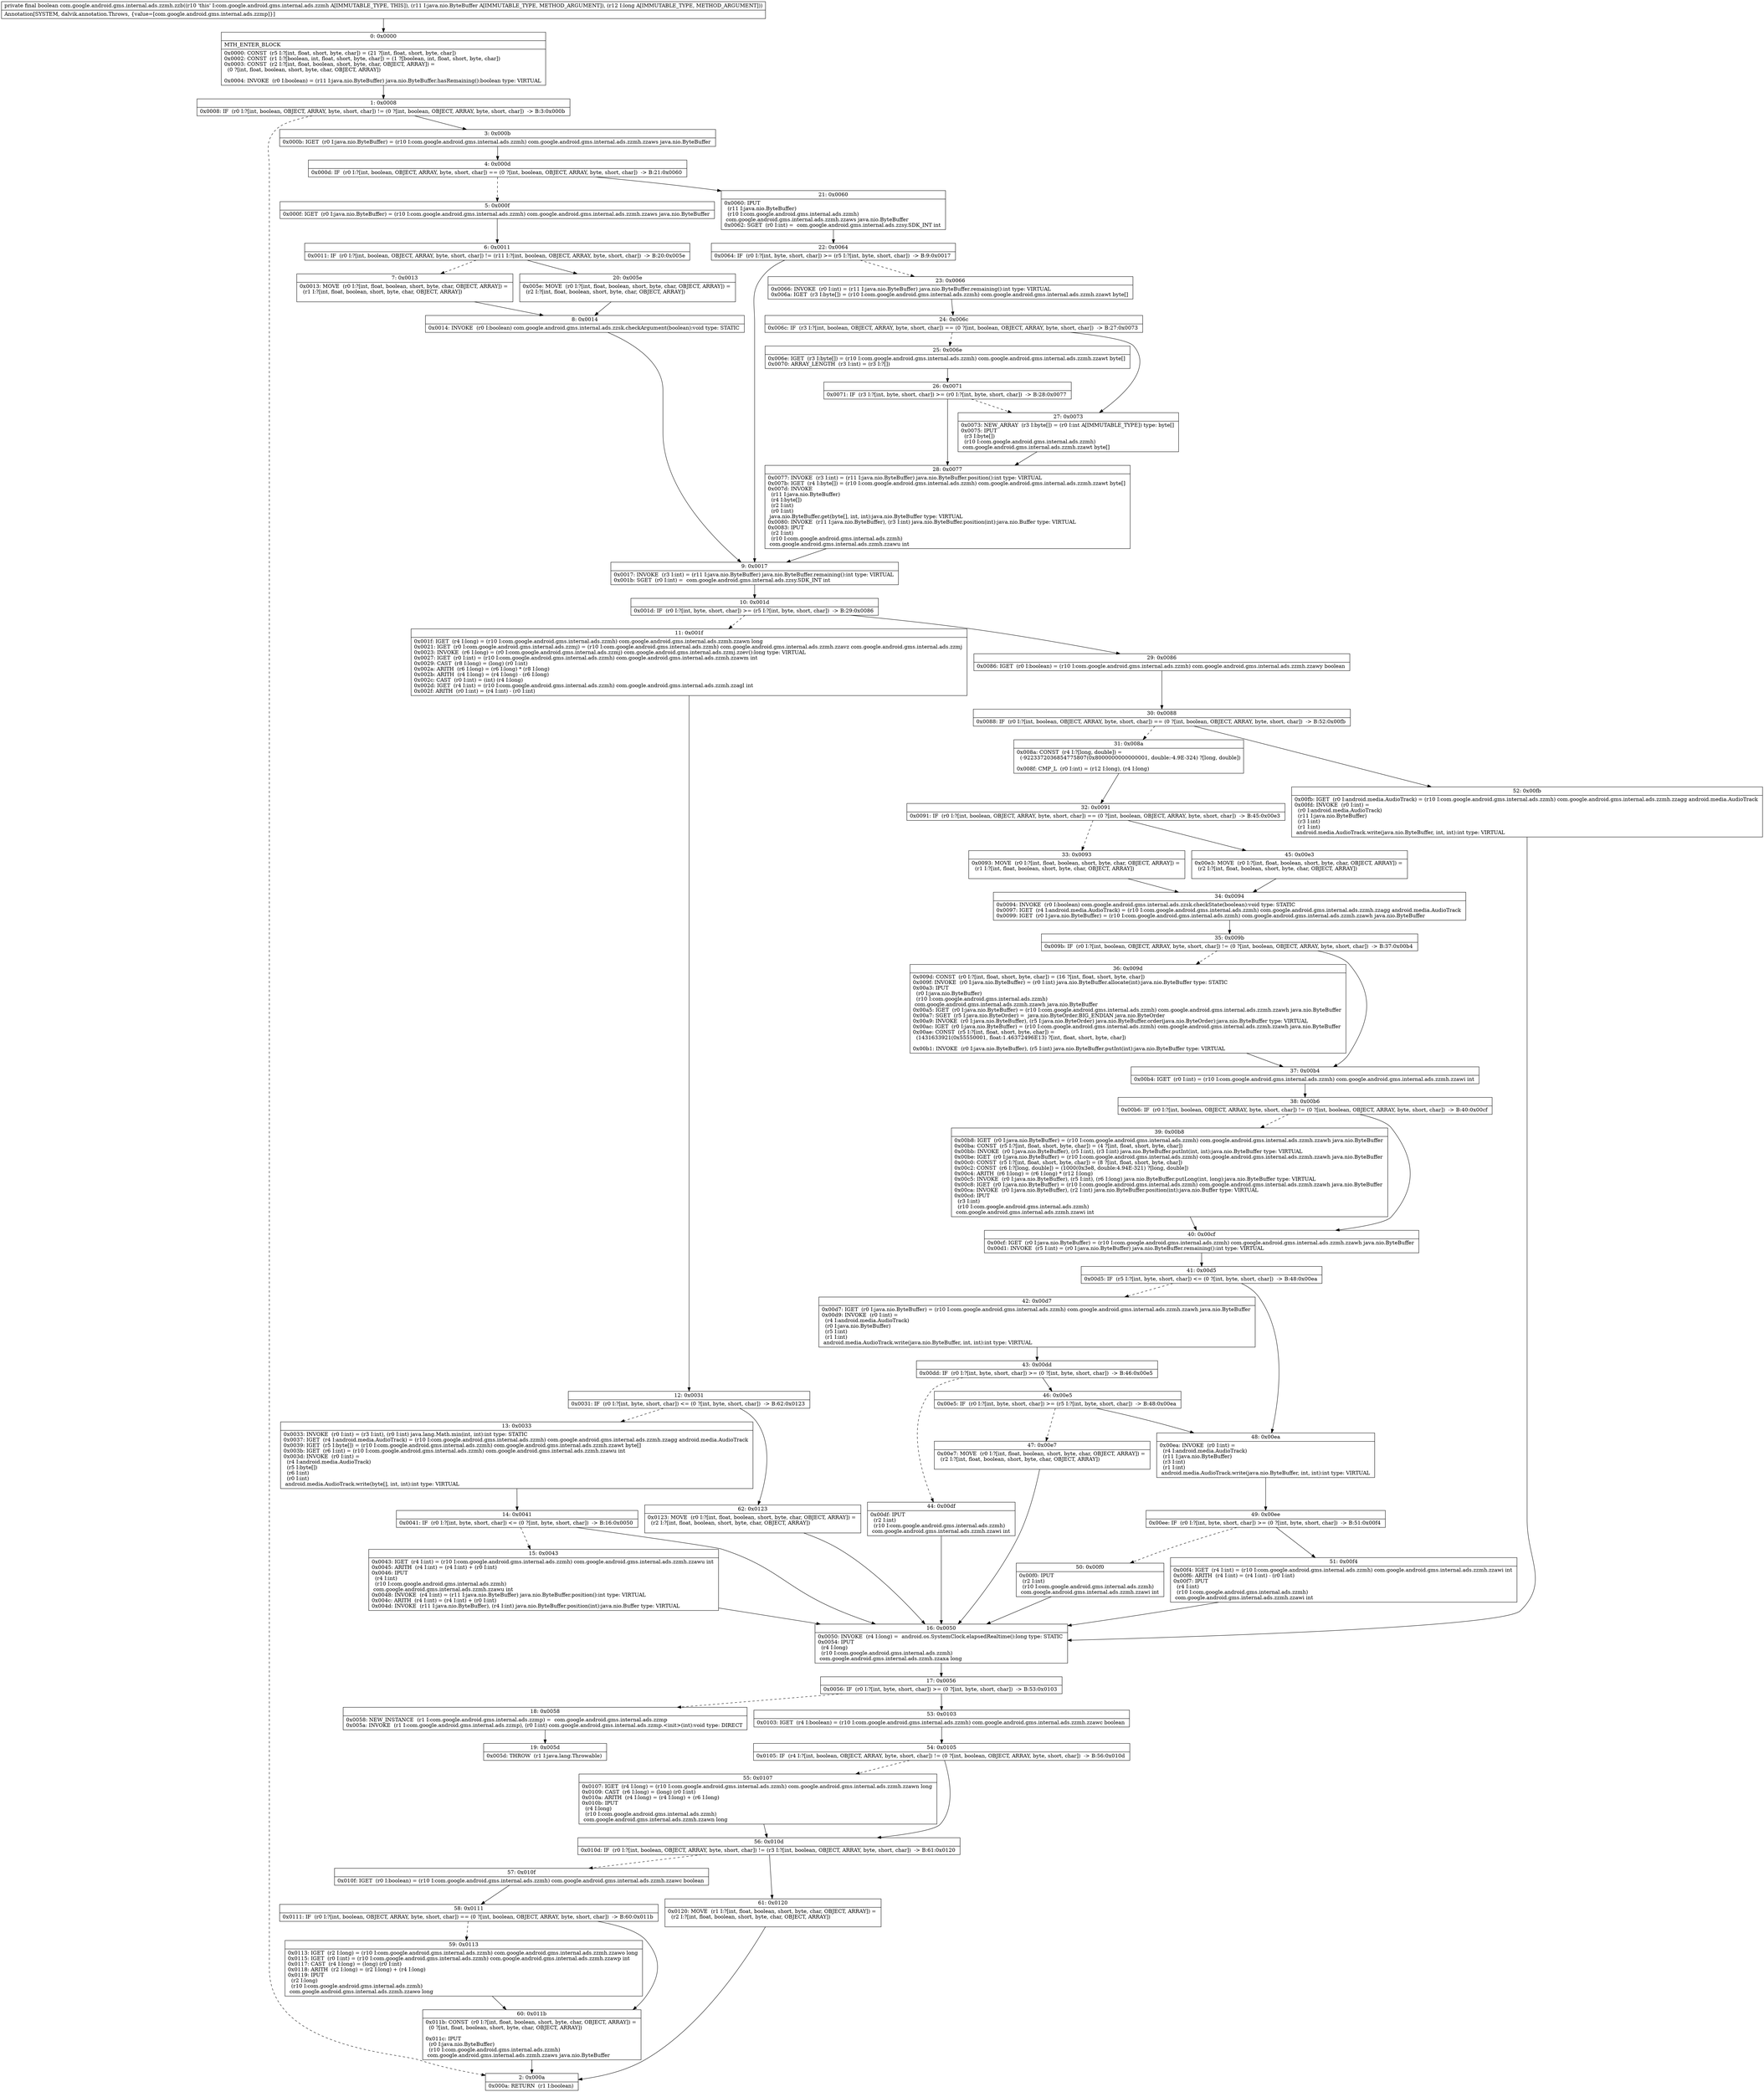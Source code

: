 digraph "CFG forcom.google.android.gms.internal.ads.zzmh.zzb(Ljava\/nio\/ByteBuffer;J)Z" {
Node_0 [shape=record,label="{0\:\ 0x0000|MTH_ENTER_BLOCK\l|0x0000: CONST  (r5 I:?[int, float, short, byte, char]) = (21 ?[int, float, short, byte, char]) \l0x0002: CONST  (r1 I:?[boolean, int, float, short, byte, char]) = (1 ?[boolean, int, float, short, byte, char]) \l0x0003: CONST  (r2 I:?[int, float, boolean, short, byte, char, OBJECT, ARRAY]) = \l  (0 ?[int, float, boolean, short, byte, char, OBJECT, ARRAY])\l \l0x0004: INVOKE  (r0 I:boolean) = (r11 I:java.nio.ByteBuffer) java.nio.ByteBuffer.hasRemaining():boolean type: VIRTUAL \l}"];
Node_1 [shape=record,label="{1\:\ 0x0008|0x0008: IF  (r0 I:?[int, boolean, OBJECT, ARRAY, byte, short, char]) != (0 ?[int, boolean, OBJECT, ARRAY, byte, short, char])  \-\> B:3:0x000b \l}"];
Node_2 [shape=record,label="{2\:\ 0x000a|0x000a: RETURN  (r1 I:boolean) \l}"];
Node_3 [shape=record,label="{3\:\ 0x000b|0x000b: IGET  (r0 I:java.nio.ByteBuffer) = (r10 I:com.google.android.gms.internal.ads.zzmh) com.google.android.gms.internal.ads.zzmh.zzaws java.nio.ByteBuffer \l}"];
Node_4 [shape=record,label="{4\:\ 0x000d|0x000d: IF  (r0 I:?[int, boolean, OBJECT, ARRAY, byte, short, char]) == (0 ?[int, boolean, OBJECT, ARRAY, byte, short, char])  \-\> B:21:0x0060 \l}"];
Node_5 [shape=record,label="{5\:\ 0x000f|0x000f: IGET  (r0 I:java.nio.ByteBuffer) = (r10 I:com.google.android.gms.internal.ads.zzmh) com.google.android.gms.internal.ads.zzmh.zzaws java.nio.ByteBuffer \l}"];
Node_6 [shape=record,label="{6\:\ 0x0011|0x0011: IF  (r0 I:?[int, boolean, OBJECT, ARRAY, byte, short, char]) != (r11 I:?[int, boolean, OBJECT, ARRAY, byte, short, char])  \-\> B:20:0x005e \l}"];
Node_7 [shape=record,label="{7\:\ 0x0013|0x0013: MOVE  (r0 I:?[int, float, boolean, short, byte, char, OBJECT, ARRAY]) = \l  (r1 I:?[int, float, boolean, short, byte, char, OBJECT, ARRAY])\l \l}"];
Node_8 [shape=record,label="{8\:\ 0x0014|0x0014: INVOKE  (r0 I:boolean) com.google.android.gms.internal.ads.zzsk.checkArgument(boolean):void type: STATIC \l}"];
Node_9 [shape=record,label="{9\:\ 0x0017|0x0017: INVOKE  (r3 I:int) = (r11 I:java.nio.ByteBuffer) java.nio.ByteBuffer.remaining():int type: VIRTUAL \l0x001b: SGET  (r0 I:int) =  com.google.android.gms.internal.ads.zzsy.SDK_INT int \l}"];
Node_10 [shape=record,label="{10\:\ 0x001d|0x001d: IF  (r0 I:?[int, byte, short, char]) \>= (r5 I:?[int, byte, short, char])  \-\> B:29:0x0086 \l}"];
Node_11 [shape=record,label="{11\:\ 0x001f|0x001f: IGET  (r4 I:long) = (r10 I:com.google.android.gms.internal.ads.zzmh) com.google.android.gms.internal.ads.zzmh.zzawn long \l0x0021: IGET  (r0 I:com.google.android.gms.internal.ads.zzmj) = (r10 I:com.google.android.gms.internal.ads.zzmh) com.google.android.gms.internal.ads.zzmh.zzavz com.google.android.gms.internal.ads.zzmj \l0x0023: INVOKE  (r6 I:long) = (r0 I:com.google.android.gms.internal.ads.zzmj) com.google.android.gms.internal.ads.zzmj.zzev():long type: VIRTUAL \l0x0027: IGET  (r0 I:int) = (r10 I:com.google.android.gms.internal.ads.zzmh) com.google.android.gms.internal.ads.zzmh.zzawm int \l0x0029: CAST  (r8 I:long) = (long) (r0 I:int) \l0x002a: ARITH  (r6 I:long) = (r6 I:long) * (r8 I:long) \l0x002b: ARITH  (r4 I:long) = (r4 I:long) \- (r6 I:long) \l0x002c: CAST  (r0 I:int) = (int) (r4 I:long) \l0x002d: IGET  (r4 I:int) = (r10 I:com.google.android.gms.internal.ads.zzmh) com.google.android.gms.internal.ads.zzmh.zzagl int \l0x002f: ARITH  (r0 I:int) = (r4 I:int) \- (r0 I:int) \l}"];
Node_12 [shape=record,label="{12\:\ 0x0031|0x0031: IF  (r0 I:?[int, byte, short, char]) \<= (0 ?[int, byte, short, char])  \-\> B:62:0x0123 \l}"];
Node_13 [shape=record,label="{13\:\ 0x0033|0x0033: INVOKE  (r0 I:int) = (r3 I:int), (r0 I:int) java.lang.Math.min(int, int):int type: STATIC \l0x0037: IGET  (r4 I:android.media.AudioTrack) = (r10 I:com.google.android.gms.internal.ads.zzmh) com.google.android.gms.internal.ads.zzmh.zzagg android.media.AudioTrack \l0x0039: IGET  (r5 I:byte[]) = (r10 I:com.google.android.gms.internal.ads.zzmh) com.google.android.gms.internal.ads.zzmh.zzawt byte[] \l0x003b: IGET  (r6 I:int) = (r10 I:com.google.android.gms.internal.ads.zzmh) com.google.android.gms.internal.ads.zzmh.zzawu int \l0x003d: INVOKE  (r0 I:int) = \l  (r4 I:android.media.AudioTrack)\l  (r5 I:byte[])\l  (r6 I:int)\l  (r0 I:int)\l android.media.AudioTrack.write(byte[], int, int):int type: VIRTUAL \l}"];
Node_14 [shape=record,label="{14\:\ 0x0041|0x0041: IF  (r0 I:?[int, byte, short, char]) \<= (0 ?[int, byte, short, char])  \-\> B:16:0x0050 \l}"];
Node_15 [shape=record,label="{15\:\ 0x0043|0x0043: IGET  (r4 I:int) = (r10 I:com.google.android.gms.internal.ads.zzmh) com.google.android.gms.internal.ads.zzmh.zzawu int \l0x0045: ARITH  (r4 I:int) = (r4 I:int) + (r0 I:int) \l0x0046: IPUT  \l  (r4 I:int)\l  (r10 I:com.google.android.gms.internal.ads.zzmh)\l com.google.android.gms.internal.ads.zzmh.zzawu int \l0x0048: INVOKE  (r4 I:int) = (r11 I:java.nio.ByteBuffer) java.nio.ByteBuffer.position():int type: VIRTUAL \l0x004c: ARITH  (r4 I:int) = (r4 I:int) + (r0 I:int) \l0x004d: INVOKE  (r11 I:java.nio.ByteBuffer), (r4 I:int) java.nio.ByteBuffer.position(int):java.nio.Buffer type: VIRTUAL \l}"];
Node_16 [shape=record,label="{16\:\ 0x0050|0x0050: INVOKE  (r4 I:long) =  android.os.SystemClock.elapsedRealtime():long type: STATIC \l0x0054: IPUT  \l  (r4 I:long)\l  (r10 I:com.google.android.gms.internal.ads.zzmh)\l com.google.android.gms.internal.ads.zzmh.zzaxa long \l}"];
Node_17 [shape=record,label="{17\:\ 0x0056|0x0056: IF  (r0 I:?[int, byte, short, char]) \>= (0 ?[int, byte, short, char])  \-\> B:53:0x0103 \l}"];
Node_18 [shape=record,label="{18\:\ 0x0058|0x0058: NEW_INSTANCE  (r1 I:com.google.android.gms.internal.ads.zzmp) =  com.google.android.gms.internal.ads.zzmp \l0x005a: INVOKE  (r1 I:com.google.android.gms.internal.ads.zzmp), (r0 I:int) com.google.android.gms.internal.ads.zzmp.\<init\>(int):void type: DIRECT \l}"];
Node_19 [shape=record,label="{19\:\ 0x005d|0x005d: THROW  (r1 I:java.lang.Throwable) \l}"];
Node_20 [shape=record,label="{20\:\ 0x005e|0x005e: MOVE  (r0 I:?[int, float, boolean, short, byte, char, OBJECT, ARRAY]) = \l  (r2 I:?[int, float, boolean, short, byte, char, OBJECT, ARRAY])\l \l}"];
Node_21 [shape=record,label="{21\:\ 0x0060|0x0060: IPUT  \l  (r11 I:java.nio.ByteBuffer)\l  (r10 I:com.google.android.gms.internal.ads.zzmh)\l com.google.android.gms.internal.ads.zzmh.zzaws java.nio.ByteBuffer \l0x0062: SGET  (r0 I:int) =  com.google.android.gms.internal.ads.zzsy.SDK_INT int \l}"];
Node_22 [shape=record,label="{22\:\ 0x0064|0x0064: IF  (r0 I:?[int, byte, short, char]) \>= (r5 I:?[int, byte, short, char])  \-\> B:9:0x0017 \l}"];
Node_23 [shape=record,label="{23\:\ 0x0066|0x0066: INVOKE  (r0 I:int) = (r11 I:java.nio.ByteBuffer) java.nio.ByteBuffer.remaining():int type: VIRTUAL \l0x006a: IGET  (r3 I:byte[]) = (r10 I:com.google.android.gms.internal.ads.zzmh) com.google.android.gms.internal.ads.zzmh.zzawt byte[] \l}"];
Node_24 [shape=record,label="{24\:\ 0x006c|0x006c: IF  (r3 I:?[int, boolean, OBJECT, ARRAY, byte, short, char]) == (0 ?[int, boolean, OBJECT, ARRAY, byte, short, char])  \-\> B:27:0x0073 \l}"];
Node_25 [shape=record,label="{25\:\ 0x006e|0x006e: IGET  (r3 I:byte[]) = (r10 I:com.google.android.gms.internal.ads.zzmh) com.google.android.gms.internal.ads.zzmh.zzawt byte[] \l0x0070: ARRAY_LENGTH  (r3 I:int) = (r3 I:?[]) \l}"];
Node_26 [shape=record,label="{26\:\ 0x0071|0x0071: IF  (r3 I:?[int, byte, short, char]) \>= (r0 I:?[int, byte, short, char])  \-\> B:28:0x0077 \l}"];
Node_27 [shape=record,label="{27\:\ 0x0073|0x0073: NEW_ARRAY  (r3 I:byte[]) = (r0 I:int A[IMMUTABLE_TYPE]) type: byte[] \l0x0075: IPUT  \l  (r3 I:byte[])\l  (r10 I:com.google.android.gms.internal.ads.zzmh)\l com.google.android.gms.internal.ads.zzmh.zzawt byte[] \l}"];
Node_28 [shape=record,label="{28\:\ 0x0077|0x0077: INVOKE  (r3 I:int) = (r11 I:java.nio.ByteBuffer) java.nio.ByteBuffer.position():int type: VIRTUAL \l0x007b: IGET  (r4 I:byte[]) = (r10 I:com.google.android.gms.internal.ads.zzmh) com.google.android.gms.internal.ads.zzmh.zzawt byte[] \l0x007d: INVOKE  \l  (r11 I:java.nio.ByteBuffer)\l  (r4 I:byte[])\l  (r2 I:int)\l  (r0 I:int)\l java.nio.ByteBuffer.get(byte[], int, int):java.nio.ByteBuffer type: VIRTUAL \l0x0080: INVOKE  (r11 I:java.nio.ByteBuffer), (r3 I:int) java.nio.ByteBuffer.position(int):java.nio.Buffer type: VIRTUAL \l0x0083: IPUT  \l  (r2 I:int)\l  (r10 I:com.google.android.gms.internal.ads.zzmh)\l com.google.android.gms.internal.ads.zzmh.zzawu int \l}"];
Node_29 [shape=record,label="{29\:\ 0x0086|0x0086: IGET  (r0 I:boolean) = (r10 I:com.google.android.gms.internal.ads.zzmh) com.google.android.gms.internal.ads.zzmh.zzawy boolean \l}"];
Node_30 [shape=record,label="{30\:\ 0x0088|0x0088: IF  (r0 I:?[int, boolean, OBJECT, ARRAY, byte, short, char]) == (0 ?[int, boolean, OBJECT, ARRAY, byte, short, char])  \-\> B:52:0x00fb \l}"];
Node_31 [shape=record,label="{31\:\ 0x008a|0x008a: CONST  (r4 I:?[long, double]) = \l  (\-9223372036854775807(0x8000000000000001, double:\-4.9E\-324) ?[long, double])\l \l0x008f: CMP_L  (r0 I:int) = (r12 I:long), (r4 I:long) \l}"];
Node_32 [shape=record,label="{32\:\ 0x0091|0x0091: IF  (r0 I:?[int, boolean, OBJECT, ARRAY, byte, short, char]) == (0 ?[int, boolean, OBJECT, ARRAY, byte, short, char])  \-\> B:45:0x00e3 \l}"];
Node_33 [shape=record,label="{33\:\ 0x0093|0x0093: MOVE  (r0 I:?[int, float, boolean, short, byte, char, OBJECT, ARRAY]) = \l  (r1 I:?[int, float, boolean, short, byte, char, OBJECT, ARRAY])\l \l}"];
Node_34 [shape=record,label="{34\:\ 0x0094|0x0094: INVOKE  (r0 I:boolean) com.google.android.gms.internal.ads.zzsk.checkState(boolean):void type: STATIC \l0x0097: IGET  (r4 I:android.media.AudioTrack) = (r10 I:com.google.android.gms.internal.ads.zzmh) com.google.android.gms.internal.ads.zzmh.zzagg android.media.AudioTrack \l0x0099: IGET  (r0 I:java.nio.ByteBuffer) = (r10 I:com.google.android.gms.internal.ads.zzmh) com.google.android.gms.internal.ads.zzmh.zzawh java.nio.ByteBuffer \l}"];
Node_35 [shape=record,label="{35\:\ 0x009b|0x009b: IF  (r0 I:?[int, boolean, OBJECT, ARRAY, byte, short, char]) != (0 ?[int, boolean, OBJECT, ARRAY, byte, short, char])  \-\> B:37:0x00b4 \l}"];
Node_36 [shape=record,label="{36\:\ 0x009d|0x009d: CONST  (r0 I:?[int, float, short, byte, char]) = (16 ?[int, float, short, byte, char]) \l0x009f: INVOKE  (r0 I:java.nio.ByteBuffer) = (r0 I:int) java.nio.ByteBuffer.allocate(int):java.nio.ByteBuffer type: STATIC \l0x00a3: IPUT  \l  (r0 I:java.nio.ByteBuffer)\l  (r10 I:com.google.android.gms.internal.ads.zzmh)\l com.google.android.gms.internal.ads.zzmh.zzawh java.nio.ByteBuffer \l0x00a5: IGET  (r0 I:java.nio.ByteBuffer) = (r10 I:com.google.android.gms.internal.ads.zzmh) com.google.android.gms.internal.ads.zzmh.zzawh java.nio.ByteBuffer \l0x00a7: SGET  (r5 I:java.nio.ByteOrder) =  java.nio.ByteOrder.BIG_ENDIAN java.nio.ByteOrder \l0x00a9: INVOKE  (r0 I:java.nio.ByteBuffer), (r5 I:java.nio.ByteOrder) java.nio.ByteBuffer.order(java.nio.ByteOrder):java.nio.ByteBuffer type: VIRTUAL \l0x00ac: IGET  (r0 I:java.nio.ByteBuffer) = (r10 I:com.google.android.gms.internal.ads.zzmh) com.google.android.gms.internal.ads.zzmh.zzawh java.nio.ByteBuffer \l0x00ae: CONST  (r5 I:?[int, float, short, byte, char]) = \l  (1431633921(0x55550001, float:1.46372496E13) ?[int, float, short, byte, char])\l \l0x00b1: INVOKE  (r0 I:java.nio.ByteBuffer), (r5 I:int) java.nio.ByteBuffer.putInt(int):java.nio.ByteBuffer type: VIRTUAL \l}"];
Node_37 [shape=record,label="{37\:\ 0x00b4|0x00b4: IGET  (r0 I:int) = (r10 I:com.google.android.gms.internal.ads.zzmh) com.google.android.gms.internal.ads.zzmh.zzawi int \l}"];
Node_38 [shape=record,label="{38\:\ 0x00b6|0x00b6: IF  (r0 I:?[int, boolean, OBJECT, ARRAY, byte, short, char]) != (0 ?[int, boolean, OBJECT, ARRAY, byte, short, char])  \-\> B:40:0x00cf \l}"];
Node_39 [shape=record,label="{39\:\ 0x00b8|0x00b8: IGET  (r0 I:java.nio.ByteBuffer) = (r10 I:com.google.android.gms.internal.ads.zzmh) com.google.android.gms.internal.ads.zzmh.zzawh java.nio.ByteBuffer \l0x00ba: CONST  (r5 I:?[int, float, short, byte, char]) = (4 ?[int, float, short, byte, char]) \l0x00bb: INVOKE  (r0 I:java.nio.ByteBuffer), (r5 I:int), (r3 I:int) java.nio.ByteBuffer.putInt(int, int):java.nio.ByteBuffer type: VIRTUAL \l0x00be: IGET  (r0 I:java.nio.ByteBuffer) = (r10 I:com.google.android.gms.internal.ads.zzmh) com.google.android.gms.internal.ads.zzmh.zzawh java.nio.ByteBuffer \l0x00c0: CONST  (r5 I:?[int, float, short, byte, char]) = (8 ?[int, float, short, byte, char]) \l0x00c2: CONST  (r6 I:?[long, double]) = (1000(0x3e8, double:4.94E\-321) ?[long, double]) \l0x00c4: ARITH  (r6 I:long) = (r6 I:long) * (r12 I:long) \l0x00c5: INVOKE  (r0 I:java.nio.ByteBuffer), (r5 I:int), (r6 I:long) java.nio.ByteBuffer.putLong(int, long):java.nio.ByteBuffer type: VIRTUAL \l0x00c8: IGET  (r0 I:java.nio.ByteBuffer) = (r10 I:com.google.android.gms.internal.ads.zzmh) com.google.android.gms.internal.ads.zzmh.zzawh java.nio.ByteBuffer \l0x00ca: INVOKE  (r0 I:java.nio.ByteBuffer), (r2 I:int) java.nio.ByteBuffer.position(int):java.nio.Buffer type: VIRTUAL \l0x00cd: IPUT  \l  (r3 I:int)\l  (r10 I:com.google.android.gms.internal.ads.zzmh)\l com.google.android.gms.internal.ads.zzmh.zzawi int \l}"];
Node_40 [shape=record,label="{40\:\ 0x00cf|0x00cf: IGET  (r0 I:java.nio.ByteBuffer) = (r10 I:com.google.android.gms.internal.ads.zzmh) com.google.android.gms.internal.ads.zzmh.zzawh java.nio.ByteBuffer \l0x00d1: INVOKE  (r5 I:int) = (r0 I:java.nio.ByteBuffer) java.nio.ByteBuffer.remaining():int type: VIRTUAL \l}"];
Node_41 [shape=record,label="{41\:\ 0x00d5|0x00d5: IF  (r5 I:?[int, byte, short, char]) \<= (0 ?[int, byte, short, char])  \-\> B:48:0x00ea \l}"];
Node_42 [shape=record,label="{42\:\ 0x00d7|0x00d7: IGET  (r0 I:java.nio.ByteBuffer) = (r10 I:com.google.android.gms.internal.ads.zzmh) com.google.android.gms.internal.ads.zzmh.zzawh java.nio.ByteBuffer \l0x00d9: INVOKE  (r0 I:int) = \l  (r4 I:android.media.AudioTrack)\l  (r0 I:java.nio.ByteBuffer)\l  (r5 I:int)\l  (r1 I:int)\l android.media.AudioTrack.write(java.nio.ByteBuffer, int, int):int type: VIRTUAL \l}"];
Node_43 [shape=record,label="{43\:\ 0x00dd|0x00dd: IF  (r0 I:?[int, byte, short, char]) \>= (0 ?[int, byte, short, char])  \-\> B:46:0x00e5 \l}"];
Node_44 [shape=record,label="{44\:\ 0x00df|0x00df: IPUT  \l  (r2 I:int)\l  (r10 I:com.google.android.gms.internal.ads.zzmh)\l com.google.android.gms.internal.ads.zzmh.zzawi int \l}"];
Node_45 [shape=record,label="{45\:\ 0x00e3|0x00e3: MOVE  (r0 I:?[int, float, boolean, short, byte, char, OBJECT, ARRAY]) = \l  (r2 I:?[int, float, boolean, short, byte, char, OBJECT, ARRAY])\l \l}"];
Node_46 [shape=record,label="{46\:\ 0x00e5|0x00e5: IF  (r0 I:?[int, byte, short, char]) \>= (r5 I:?[int, byte, short, char])  \-\> B:48:0x00ea \l}"];
Node_47 [shape=record,label="{47\:\ 0x00e7|0x00e7: MOVE  (r0 I:?[int, float, boolean, short, byte, char, OBJECT, ARRAY]) = \l  (r2 I:?[int, float, boolean, short, byte, char, OBJECT, ARRAY])\l \l}"];
Node_48 [shape=record,label="{48\:\ 0x00ea|0x00ea: INVOKE  (r0 I:int) = \l  (r4 I:android.media.AudioTrack)\l  (r11 I:java.nio.ByteBuffer)\l  (r3 I:int)\l  (r1 I:int)\l android.media.AudioTrack.write(java.nio.ByteBuffer, int, int):int type: VIRTUAL \l}"];
Node_49 [shape=record,label="{49\:\ 0x00ee|0x00ee: IF  (r0 I:?[int, byte, short, char]) \>= (0 ?[int, byte, short, char])  \-\> B:51:0x00f4 \l}"];
Node_50 [shape=record,label="{50\:\ 0x00f0|0x00f0: IPUT  \l  (r2 I:int)\l  (r10 I:com.google.android.gms.internal.ads.zzmh)\l com.google.android.gms.internal.ads.zzmh.zzawi int \l}"];
Node_51 [shape=record,label="{51\:\ 0x00f4|0x00f4: IGET  (r4 I:int) = (r10 I:com.google.android.gms.internal.ads.zzmh) com.google.android.gms.internal.ads.zzmh.zzawi int \l0x00f6: ARITH  (r4 I:int) = (r4 I:int) \- (r0 I:int) \l0x00f7: IPUT  \l  (r4 I:int)\l  (r10 I:com.google.android.gms.internal.ads.zzmh)\l com.google.android.gms.internal.ads.zzmh.zzawi int \l}"];
Node_52 [shape=record,label="{52\:\ 0x00fb|0x00fb: IGET  (r0 I:android.media.AudioTrack) = (r10 I:com.google.android.gms.internal.ads.zzmh) com.google.android.gms.internal.ads.zzmh.zzagg android.media.AudioTrack \l0x00fd: INVOKE  (r0 I:int) = \l  (r0 I:android.media.AudioTrack)\l  (r11 I:java.nio.ByteBuffer)\l  (r3 I:int)\l  (r1 I:int)\l android.media.AudioTrack.write(java.nio.ByteBuffer, int, int):int type: VIRTUAL \l}"];
Node_53 [shape=record,label="{53\:\ 0x0103|0x0103: IGET  (r4 I:boolean) = (r10 I:com.google.android.gms.internal.ads.zzmh) com.google.android.gms.internal.ads.zzmh.zzawc boolean \l}"];
Node_54 [shape=record,label="{54\:\ 0x0105|0x0105: IF  (r4 I:?[int, boolean, OBJECT, ARRAY, byte, short, char]) != (0 ?[int, boolean, OBJECT, ARRAY, byte, short, char])  \-\> B:56:0x010d \l}"];
Node_55 [shape=record,label="{55\:\ 0x0107|0x0107: IGET  (r4 I:long) = (r10 I:com.google.android.gms.internal.ads.zzmh) com.google.android.gms.internal.ads.zzmh.zzawn long \l0x0109: CAST  (r6 I:long) = (long) (r0 I:int) \l0x010a: ARITH  (r4 I:long) = (r4 I:long) + (r6 I:long) \l0x010b: IPUT  \l  (r4 I:long)\l  (r10 I:com.google.android.gms.internal.ads.zzmh)\l com.google.android.gms.internal.ads.zzmh.zzawn long \l}"];
Node_56 [shape=record,label="{56\:\ 0x010d|0x010d: IF  (r0 I:?[int, boolean, OBJECT, ARRAY, byte, short, char]) != (r3 I:?[int, boolean, OBJECT, ARRAY, byte, short, char])  \-\> B:61:0x0120 \l}"];
Node_57 [shape=record,label="{57\:\ 0x010f|0x010f: IGET  (r0 I:boolean) = (r10 I:com.google.android.gms.internal.ads.zzmh) com.google.android.gms.internal.ads.zzmh.zzawc boolean \l}"];
Node_58 [shape=record,label="{58\:\ 0x0111|0x0111: IF  (r0 I:?[int, boolean, OBJECT, ARRAY, byte, short, char]) == (0 ?[int, boolean, OBJECT, ARRAY, byte, short, char])  \-\> B:60:0x011b \l}"];
Node_59 [shape=record,label="{59\:\ 0x0113|0x0113: IGET  (r2 I:long) = (r10 I:com.google.android.gms.internal.ads.zzmh) com.google.android.gms.internal.ads.zzmh.zzawo long \l0x0115: IGET  (r0 I:int) = (r10 I:com.google.android.gms.internal.ads.zzmh) com.google.android.gms.internal.ads.zzmh.zzawp int \l0x0117: CAST  (r4 I:long) = (long) (r0 I:int) \l0x0118: ARITH  (r2 I:long) = (r2 I:long) + (r4 I:long) \l0x0119: IPUT  \l  (r2 I:long)\l  (r10 I:com.google.android.gms.internal.ads.zzmh)\l com.google.android.gms.internal.ads.zzmh.zzawo long \l}"];
Node_60 [shape=record,label="{60\:\ 0x011b|0x011b: CONST  (r0 I:?[int, float, boolean, short, byte, char, OBJECT, ARRAY]) = \l  (0 ?[int, float, boolean, short, byte, char, OBJECT, ARRAY])\l \l0x011c: IPUT  \l  (r0 I:java.nio.ByteBuffer)\l  (r10 I:com.google.android.gms.internal.ads.zzmh)\l com.google.android.gms.internal.ads.zzmh.zzaws java.nio.ByteBuffer \l}"];
Node_61 [shape=record,label="{61\:\ 0x0120|0x0120: MOVE  (r1 I:?[int, float, boolean, short, byte, char, OBJECT, ARRAY]) = \l  (r2 I:?[int, float, boolean, short, byte, char, OBJECT, ARRAY])\l \l}"];
Node_62 [shape=record,label="{62\:\ 0x0123|0x0123: MOVE  (r0 I:?[int, float, boolean, short, byte, char, OBJECT, ARRAY]) = \l  (r2 I:?[int, float, boolean, short, byte, char, OBJECT, ARRAY])\l \l}"];
MethodNode[shape=record,label="{private final boolean com.google.android.gms.internal.ads.zzmh.zzb((r10 'this' I:com.google.android.gms.internal.ads.zzmh A[IMMUTABLE_TYPE, THIS]), (r11 I:java.nio.ByteBuffer A[IMMUTABLE_TYPE, METHOD_ARGUMENT]), (r12 I:long A[IMMUTABLE_TYPE, METHOD_ARGUMENT]))  | Annotation[SYSTEM, dalvik.annotation.Throws, \{value=[com.google.android.gms.internal.ads.zzmp]\}]\l}"];
MethodNode -> Node_0;
Node_0 -> Node_1;
Node_1 -> Node_2[style=dashed];
Node_1 -> Node_3;
Node_3 -> Node_4;
Node_4 -> Node_5[style=dashed];
Node_4 -> Node_21;
Node_5 -> Node_6;
Node_6 -> Node_7[style=dashed];
Node_6 -> Node_20;
Node_7 -> Node_8;
Node_8 -> Node_9;
Node_9 -> Node_10;
Node_10 -> Node_11[style=dashed];
Node_10 -> Node_29;
Node_11 -> Node_12;
Node_12 -> Node_13[style=dashed];
Node_12 -> Node_62;
Node_13 -> Node_14;
Node_14 -> Node_15[style=dashed];
Node_14 -> Node_16;
Node_15 -> Node_16;
Node_16 -> Node_17;
Node_17 -> Node_18[style=dashed];
Node_17 -> Node_53;
Node_18 -> Node_19;
Node_20 -> Node_8;
Node_21 -> Node_22;
Node_22 -> Node_9;
Node_22 -> Node_23[style=dashed];
Node_23 -> Node_24;
Node_24 -> Node_25[style=dashed];
Node_24 -> Node_27;
Node_25 -> Node_26;
Node_26 -> Node_27[style=dashed];
Node_26 -> Node_28;
Node_27 -> Node_28;
Node_28 -> Node_9;
Node_29 -> Node_30;
Node_30 -> Node_31[style=dashed];
Node_30 -> Node_52;
Node_31 -> Node_32;
Node_32 -> Node_33[style=dashed];
Node_32 -> Node_45;
Node_33 -> Node_34;
Node_34 -> Node_35;
Node_35 -> Node_36[style=dashed];
Node_35 -> Node_37;
Node_36 -> Node_37;
Node_37 -> Node_38;
Node_38 -> Node_39[style=dashed];
Node_38 -> Node_40;
Node_39 -> Node_40;
Node_40 -> Node_41;
Node_41 -> Node_42[style=dashed];
Node_41 -> Node_48;
Node_42 -> Node_43;
Node_43 -> Node_44[style=dashed];
Node_43 -> Node_46;
Node_44 -> Node_16;
Node_45 -> Node_34;
Node_46 -> Node_47[style=dashed];
Node_46 -> Node_48;
Node_47 -> Node_16;
Node_48 -> Node_49;
Node_49 -> Node_50[style=dashed];
Node_49 -> Node_51;
Node_50 -> Node_16;
Node_51 -> Node_16;
Node_52 -> Node_16;
Node_53 -> Node_54;
Node_54 -> Node_55[style=dashed];
Node_54 -> Node_56;
Node_55 -> Node_56;
Node_56 -> Node_57[style=dashed];
Node_56 -> Node_61;
Node_57 -> Node_58;
Node_58 -> Node_59[style=dashed];
Node_58 -> Node_60;
Node_59 -> Node_60;
Node_60 -> Node_2;
Node_61 -> Node_2;
Node_62 -> Node_16;
}

